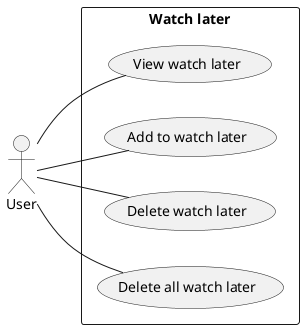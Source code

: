 @startuml watch-later
left to right direction
actor User
    rectangle "Watch later" {
        User -- (View watch later)    
        User -- (Add to watch later)
        User -- (Delete watch later)
        User -- (Delete all watch later)        
    }
@enduml